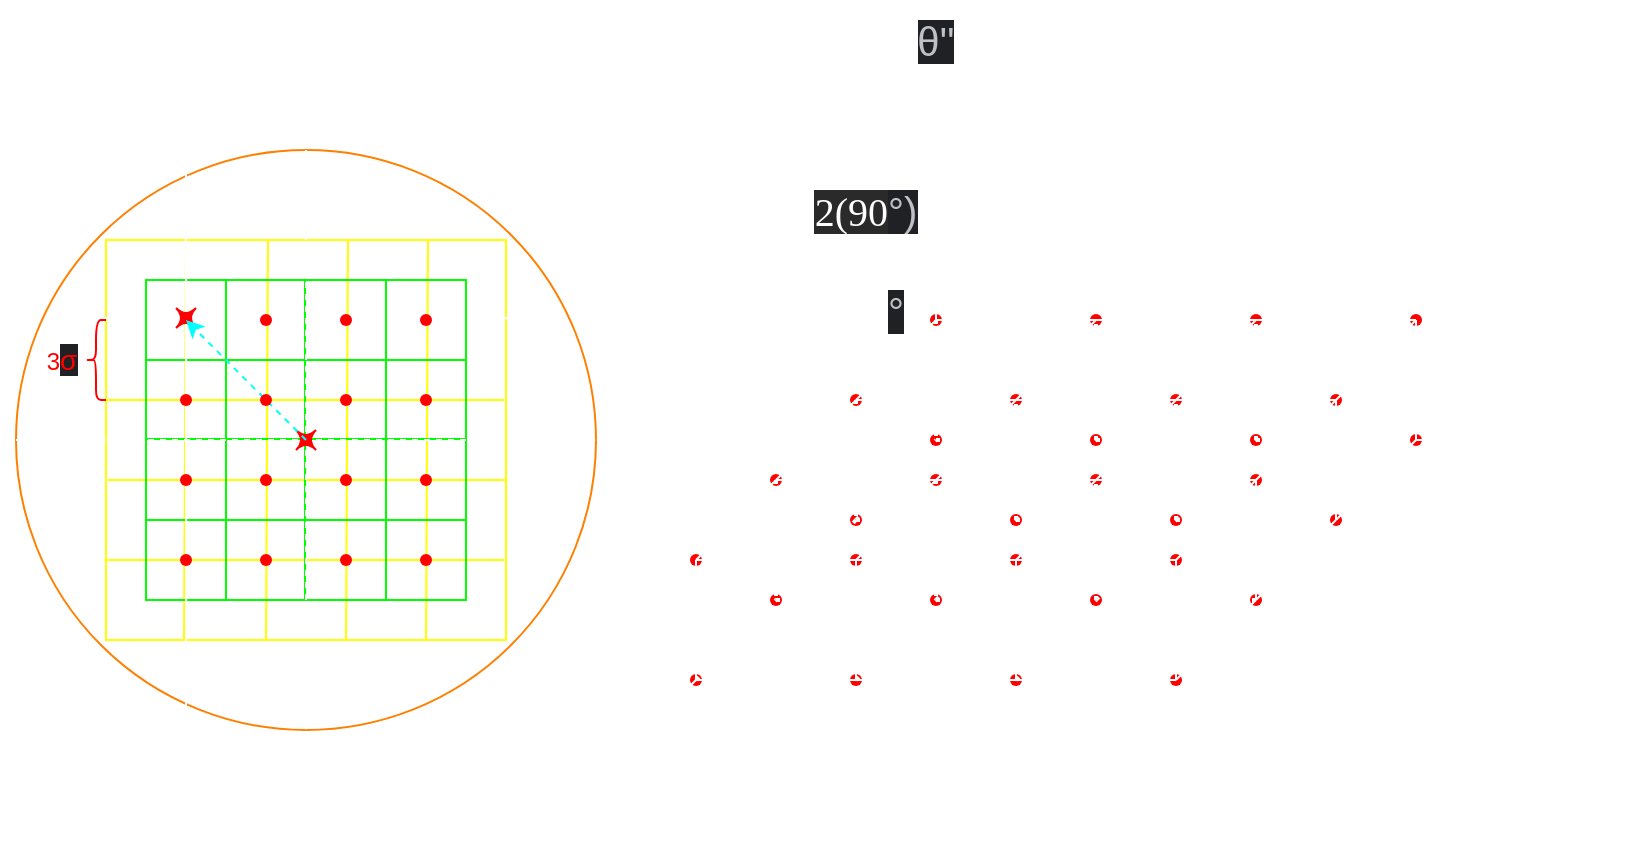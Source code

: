 <mxfile>
    <diagram id="UlmJBBYo7j7mJY3j6ZHz" name="Page-1">
        <mxGraphModel dx="583" dy="680" grid="1" gridSize="10" guides="1" tooltips="1" connect="1" arrows="1" fold="1" page="1" pageScale="1" pageWidth="827" pageHeight="1169" math="0" shadow="0">
            <root>
                <mxCell id="0"/>
                <mxCell id="1" parent="0"/>
                <mxCell id="2" value="" style="whiteSpace=wrap;html=1;aspect=fixed;sketch=0;glass=0;fillColor=none;strokeColor=#FFFF00;" parent="1" vertex="1">
                    <mxGeometry x="65" y="180" width="200" height="200" as="geometry"/>
                </mxCell>
                <mxCell id="6" value="" style="endArrow=none;html=1;exitX=0.6;exitY=0;exitDx=0;exitDy=0;exitPerimeter=0;entryX=0.195;entryY=1;entryDx=0;entryDy=0;entryPerimeter=0;strokeColor=#FFFF00;" parent="1" target="2" edge="1">
                    <mxGeometry width="50" height="50" relative="1" as="geometry">
                        <mxPoint x="105" y="180" as="sourcePoint"/>
                        <mxPoint x="106" y="380" as="targetPoint"/>
                    </mxGeometry>
                </mxCell>
                <mxCell id="7" value="" style="endArrow=none;html=1;exitX=0;exitY=0.195;exitDx=0;exitDy=0;exitPerimeter=0;entryX=0.995;entryY=0.195;entryDx=0;entryDy=0;entryPerimeter=0;strokeColor=#FFFF00;" parent="1" source="2" target="2" edge="1">
                    <mxGeometry width="50" height="50" relative="1" as="geometry">
                        <mxPoint x="345" y="420" as="sourcePoint"/>
                        <mxPoint x="395" y="370" as="targetPoint"/>
                    </mxGeometry>
                </mxCell>
                <mxCell id="67" value="" style="endArrow=classic;html=1;fontFamily=Times New Roman;fontColor=#FF8000;strokeColor=#FFFFFF;" parent="1" edge="1">
                    <mxGeometry width="50" height="50" relative="1" as="geometry">
                        <mxPoint x="20" y="219" as="sourcePoint"/>
                        <mxPoint x="345" y="219" as="targetPoint"/>
                    </mxGeometry>
                </mxCell>
                <mxCell id="8" value="" style="endArrow=none;html=1;exitX=0;exitY=0.195;exitDx=0;exitDy=0;exitPerimeter=0;entryX=0.995;entryY=0.195;entryDx=0;entryDy=0;entryPerimeter=0;strokeColor=#FFFF00;" parent="1" edge="1">
                    <mxGeometry width="50" height="50" relative="1" as="geometry">
                        <mxPoint x="65" y="260" as="sourcePoint"/>
                        <mxPoint x="264" y="260" as="targetPoint"/>
                    </mxGeometry>
                </mxCell>
                <mxCell id="9" value="" style="endArrow=none;html=1;exitX=0;exitY=0.195;exitDx=0;exitDy=0;exitPerimeter=0;entryX=0.995;entryY=0.195;entryDx=0;entryDy=0;entryPerimeter=0;strokeColor=#FFFF00;" parent="1" edge="1">
                    <mxGeometry width="50" height="50" relative="1" as="geometry">
                        <mxPoint x="66" y="300" as="sourcePoint"/>
                        <mxPoint x="265" y="300" as="targetPoint"/>
                    </mxGeometry>
                </mxCell>
                <mxCell id="10" value="" style="endArrow=none;html=1;exitX=0;exitY=0.195;exitDx=0;exitDy=0;exitPerimeter=0;entryX=0.995;entryY=0.195;entryDx=0;entryDy=0;entryPerimeter=0;strokeColor=#FFFF00;" parent="1" edge="1">
                    <mxGeometry width="50" height="50" relative="1" as="geometry">
                        <mxPoint x="65" y="340" as="sourcePoint"/>
                        <mxPoint x="264" y="340" as="targetPoint"/>
                    </mxGeometry>
                </mxCell>
                <mxCell id="11" value="" style="endArrow=none;html=1;exitX=0.6;exitY=0;exitDx=0;exitDy=0;exitPerimeter=0;entryX=0.195;entryY=1;entryDx=0;entryDy=0;entryPerimeter=0;strokeColor=#FFFF00;" parent="1" edge="1">
                    <mxGeometry width="50" height="50" relative="1" as="geometry">
                        <mxPoint x="146" y="180" as="sourcePoint"/>
                        <mxPoint x="145" y="380" as="targetPoint"/>
                    </mxGeometry>
                </mxCell>
                <mxCell id="12" value="" style="endArrow=none;html=1;exitX=0.6;exitY=0;exitDx=0;exitDy=0;exitPerimeter=0;entryX=0.195;entryY=1;entryDx=0;entryDy=0;entryPerimeter=0;strokeColor=#FFFF00;" parent="1" edge="1">
                    <mxGeometry width="50" height="50" relative="1" as="geometry">
                        <mxPoint x="186" y="180" as="sourcePoint"/>
                        <mxPoint x="185" y="380" as="targetPoint"/>
                    </mxGeometry>
                </mxCell>
                <mxCell id="14" value="" style="ellipse;whiteSpace=wrap;html=1;aspect=fixed;glass=0;sketch=0;gradientColor=none;fillColor=none;strokeColor=#FF8000;" parent="1" vertex="1">
                    <mxGeometry x="20" y="135" width="290" height="290" as="geometry"/>
                </mxCell>
                <mxCell id="13" value="" style="endArrow=none;html=1;exitX=0.6;exitY=0;exitDx=0;exitDy=0;exitPerimeter=0;entryX=0.195;entryY=1;entryDx=0;entryDy=0;entryPerimeter=0;strokeColor=#FFFF00;" parent="1" edge="1">
                    <mxGeometry width="50" height="50" relative="1" as="geometry">
                        <mxPoint x="226" y="180" as="sourcePoint"/>
                        <mxPoint x="225" y="380" as="targetPoint"/>
                    </mxGeometry>
                </mxCell>
                <mxCell id="17" value="" style="whiteSpace=wrap;html=1;aspect=fixed;glass=0;sketch=0;fillColor=none;gradientColor=none;strokeColor=#00FF00;" parent="1" vertex="1">
                    <mxGeometry x="85" y="200" width="160" height="160" as="geometry"/>
                </mxCell>
                <mxCell id="18" value="" style="endArrow=none;html=1;exitX=0.25;exitY=1;exitDx=0;exitDy=0;entryX=0.25;entryY=0;entryDx=0;entryDy=0;strokeColor=#00FF00;" parent="1" source="17" target="17" edge="1">
                    <mxGeometry width="50" height="50" relative="1" as="geometry">
                        <mxPoint x="85" y="260" as="sourcePoint"/>
                        <mxPoint x="135" y="210" as="targetPoint"/>
                    </mxGeometry>
                </mxCell>
                <mxCell id="19" value="" style="endArrow=none;html=1;exitX=0.25;exitY=1;exitDx=0;exitDy=0;entryX=0.25;entryY=0;entryDx=0;entryDy=0;strokeColor=#00FF00;" parent="1" edge="1">
                    <mxGeometry width="50" height="50" relative="1" as="geometry">
                        <mxPoint x="164.5" y="360" as="sourcePoint"/>
                        <mxPoint x="164.5" y="200" as="targetPoint"/>
                    </mxGeometry>
                </mxCell>
                <mxCell id="21" value="" style="endArrow=none;html=1;exitX=0.25;exitY=1;exitDx=0;exitDy=0;entryX=0.25;entryY=0;entryDx=0;entryDy=0;strokeColor=#00FF00;" parent="1" edge="1">
                    <mxGeometry width="50" height="50" relative="1" as="geometry">
                        <mxPoint x="205" y="360" as="sourcePoint"/>
                        <mxPoint x="205" y="200" as="targetPoint"/>
                    </mxGeometry>
                </mxCell>
                <mxCell id="22" value="" style="endArrow=none;html=1;exitX=1;exitY=0.25;exitDx=0;exitDy=0;entryX=0;entryY=0.25;entryDx=0;entryDy=0;strokeColor=#00FF00;" parent="1" source="17" target="17" edge="1">
                    <mxGeometry width="50" height="50" relative="1" as="geometry">
                        <mxPoint x="135" y="370" as="sourcePoint"/>
                        <mxPoint x="135" y="210" as="targetPoint"/>
                    </mxGeometry>
                </mxCell>
                <mxCell id="23" value="" style="endArrow=none;html=1;exitX=1;exitY=0.25;exitDx=0;exitDy=0;entryX=0;entryY=0.25;entryDx=0;entryDy=0;strokeColor=#00FF00;" parent="1" edge="1">
                    <mxGeometry width="50" height="50" relative="1" as="geometry">
                        <mxPoint x="245" y="279.5" as="sourcePoint"/>
                        <mxPoint x="85" y="279.5" as="targetPoint"/>
                    </mxGeometry>
                </mxCell>
                <mxCell id="24" value="" style="endArrow=none;html=1;exitX=1;exitY=0.25;exitDx=0;exitDy=0;entryX=0;entryY=0.25;entryDx=0;entryDy=0;strokeColor=#00FF00;" parent="1" edge="1">
                    <mxGeometry width="50" height="50" relative="1" as="geometry">
                        <mxPoint x="245" y="320" as="sourcePoint"/>
                        <mxPoint x="85" y="320" as="targetPoint"/>
                    </mxGeometry>
                </mxCell>
                <mxCell id="26" value="" style="shape=curlyBracket;whiteSpace=wrap;html=1;rounded=1;glass=0;sketch=0;fillColor=none;gradientColor=none;strokeColor=#FF0000;" parent="1" vertex="1">
                    <mxGeometry x="55" y="220" width="10" height="40" as="geometry"/>
                </mxCell>
                <mxCell id="27" value="3&lt;span style=&quot;font-family: arial, sans-serif; font-size: 14px; text-align: left; background-color: rgb(32, 33, 36);&quot;&gt;σ&lt;/span&gt;" style="text;html=1;strokeColor=none;fillColor=none;align=center;verticalAlign=middle;whiteSpace=wrap;rounded=0;glass=0;sketch=0;fontColor=#FF0000;" parent="1" vertex="1">
                    <mxGeometry x="31" y="230" width="24" height="20" as="geometry"/>
                </mxCell>
                <mxCell id="28" value="" style="endArrow=classic;html=1;fontColor=#FFFFFF;strokeColor=#FFFFFF;exitX=0;exitY=0.5;exitDx=0;exitDy=0;entryX=1;entryY=0.5;entryDx=0;entryDy=0;dashed=1;" parent="1" source="14" target="14" edge="1">
                    <mxGeometry width="50" height="50" relative="1" as="geometry">
                        <mxPoint x="365" y="370" as="sourcePoint"/>
                        <mxPoint x="415" y="320" as="targetPoint"/>
                    </mxGeometry>
                </mxCell>
                <mxCell id="29" value="" style="endArrow=classic;html=1;fontColor=#FFFFFF;strokeColor=#FFFFFF;exitX=0.5;exitY=0;exitDx=0;exitDy=0;dashed=1;entryX=0.5;entryY=1;entryDx=0;entryDy=0;" parent="1" source="14" target="14" edge="1">
                    <mxGeometry width="50" height="50" relative="1" as="geometry">
                        <mxPoint x="165" y="420" as="sourcePoint"/>
                        <mxPoint x="230" y="510" as="targetPoint"/>
                    </mxGeometry>
                </mxCell>
                <mxCell id="30" value="" style="endArrow=classic;html=1;fontColor=#FFFFFF;strokeColor=#FFFFFF;" parent="1" edge="1">
                    <mxGeometry width="50" height="50" relative="1" as="geometry">
                        <mxPoint x="105" y="120" as="sourcePoint"/>
                        <mxPoint x="105" y="470" as="targetPoint"/>
                    </mxGeometry>
                </mxCell>
                <mxCell id="39" value="" style="shape=switch;whiteSpace=wrap;html=1;glass=0;sketch=0;fontFamily=Times New Roman;fontColor=#FF8000;gradientColor=none;fillColor=#FF0000;strokeColor=#FF0000;" parent="1" vertex="1">
                    <mxGeometry x="100" y="214" width="10" height="10" as="geometry"/>
                </mxCell>
                <mxCell id="41" value="" style="shape=switch;whiteSpace=wrap;html=1;glass=0;sketch=0;fontFamily=Times New Roman;fontColor=#FF8000;gradientColor=none;fillColor=#FF0000;strokeColor=#FF0000;" parent="1" vertex="1">
                    <mxGeometry x="160" y="275" width="10" height="10" as="geometry"/>
                </mxCell>
                <mxCell id="44" value="" style="endArrow=classic;html=1;fontFamily=Times New Roman;fontColor=#FF8000;dashed=1;strokeColor=#00FFFF;" parent="1" edge="1">
                    <mxGeometry width="50" height="50" relative="1" as="geometry">
                        <mxPoint x="165" y="280" as="sourcePoint"/>
                        <mxPoint x="105" y="220" as="targetPoint"/>
                    </mxGeometry>
                </mxCell>
                <mxCell id="45" value="" style="shape=waypoint;sketch=0;fillStyle=solid;size=6;pointerEvents=1;points=[];fillColor=none;resizable=0;rotatable=0;perimeter=centerPerimeter;snapToPoint=1;glass=0;fontFamily=Times New Roman;fontColor=#FF8000;strokeColor=#FF0000;" parent="1" vertex="1">
                    <mxGeometry x="125" y="200" width="40" height="40" as="geometry"/>
                </mxCell>
                <mxCell id="48" value="" style="shape=waypoint;sketch=0;fillStyle=solid;size=6;pointerEvents=1;points=[];fillColor=none;resizable=0;rotatable=0;perimeter=centerPerimeter;snapToPoint=1;glass=0;fontFamily=Times New Roman;fontColor=#FF8000;strokeColor=#FF0000;" parent="1" vertex="1">
                    <mxGeometry x="165" y="200" width="40" height="40" as="geometry"/>
                </mxCell>
                <mxCell id="49" value="" style="shape=waypoint;sketch=0;fillStyle=solid;size=6;pointerEvents=1;points=[];fillColor=none;resizable=0;rotatable=0;perimeter=centerPerimeter;snapToPoint=1;glass=0;fontFamily=Times New Roman;fontColor=#FF8000;strokeColor=#FF0000;" parent="1" vertex="1">
                    <mxGeometry x="205" y="200" width="40" height="40" as="geometry"/>
                </mxCell>
                <mxCell id="53" value="" style="shape=waypoint;sketch=0;fillStyle=solid;size=6;pointerEvents=1;points=[];fillColor=none;resizable=0;rotatable=0;perimeter=centerPerimeter;snapToPoint=1;glass=0;fontFamily=Times New Roman;fontColor=#FF8000;strokeColor=#FF0000;" parent="1" vertex="1">
                    <mxGeometry x="85" y="240" width="40" height="40" as="geometry"/>
                </mxCell>
                <mxCell id="54" value="" style="shape=waypoint;sketch=0;fillStyle=solid;size=6;pointerEvents=1;points=[];fillColor=none;resizable=0;rotatable=0;perimeter=centerPerimeter;snapToPoint=1;glass=0;fontFamily=Times New Roman;fontColor=#FF8000;strokeColor=#FF0000;" parent="1" vertex="1">
                    <mxGeometry x="125" y="240" width="40" height="40" as="geometry"/>
                </mxCell>
                <mxCell id="55" value="" style="shape=waypoint;sketch=0;fillStyle=solid;size=6;pointerEvents=1;points=[];fillColor=none;resizable=0;rotatable=0;perimeter=centerPerimeter;snapToPoint=1;glass=0;fontFamily=Times New Roman;fontColor=#FF8000;strokeColor=#FF0000;" parent="1" vertex="1">
                    <mxGeometry x="165" y="240" width="40" height="40" as="geometry"/>
                </mxCell>
                <mxCell id="56" value="" style="shape=waypoint;sketch=0;fillStyle=solid;size=6;pointerEvents=1;points=[];fillColor=none;resizable=0;rotatable=0;perimeter=centerPerimeter;snapToPoint=1;glass=0;fontFamily=Times New Roman;fontColor=#FF8000;strokeColor=#FF0000;" parent="1" vertex="1">
                    <mxGeometry x="205" y="240" width="40" height="40" as="geometry"/>
                </mxCell>
                <mxCell id="57" value="" style="shape=waypoint;sketch=0;fillStyle=solid;size=6;pointerEvents=1;points=[];fillColor=none;resizable=0;rotatable=0;perimeter=centerPerimeter;snapToPoint=1;glass=0;fontFamily=Times New Roman;fontColor=#FF8000;strokeColor=#FF0000;" parent="1" vertex="1">
                    <mxGeometry x="85" y="280" width="40" height="40" as="geometry"/>
                </mxCell>
                <mxCell id="58" value="" style="shape=waypoint;sketch=0;fillStyle=solid;size=6;pointerEvents=1;points=[];fillColor=none;resizable=0;rotatable=0;perimeter=centerPerimeter;snapToPoint=1;glass=0;fontFamily=Times New Roman;fontColor=#FF8000;strokeColor=#FF0000;" parent="1" vertex="1">
                    <mxGeometry x="85" y="320" width="40" height="40" as="geometry"/>
                </mxCell>
                <mxCell id="59" value="" style="shape=waypoint;sketch=0;fillStyle=solid;size=6;pointerEvents=1;points=[];fillColor=none;resizable=0;rotatable=0;perimeter=centerPerimeter;snapToPoint=1;glass=0;fontFamily=Times New Roman;fontColor=#FF8000;strokeColor=#FF0000;" parent="1" vertex="1">
                    <mxGeometry x="125" y="280" width="40" height="40" as="geometry"/>
                </mxCell>
                <mxCell id="60" value="" style="shape=waypoint;sketch=0;fillStyle=solid;size=6;pointerEvents=1;points=[];fillColor=none;resizable=0;rotatable=0;perimeter=centerPerimeter;snapToPoint=1;glass=0;fontFamily=Times New Roman;fontColor=#FF8000;strokeColor=#FF0000;" parent="1" vertex="1">
                    <mxGeometry x="165" y="280" width="40" height="40" as="geometry"/>
                </mxCell>
                <mxCell id="61" value="" style="shape=waypoint;sketch=0;fillStyle=solid;size=6;pointerEvents=1;points=[];fillColor=none;resizable=0;rotatable=0;perimeter=centerPerimeter;snapToPoint=1;glass=0;fontFamily=Times New Roman;fontColor=#FF8000;strokeColor=#FF0000;" parent="1" vertex="1">
                    <mxGeometry x="205" y="280" width="40" height="40" as="geometry"/>
                </mxCell>
                <mxCell id="64" value="" style="shape=waypoint;sketch=0;fillStyle=solid;size=6;pointerEvents=1;points=[];fillColor=none;resizable=0;rotatable=0;perimeter=centerPerimeter;snapToPoint=1;glass=0;fontFamily=Times New Roman;fontColor=#FF8000;strokeColor=#FF0000;" parent="1" vertex="1">
                    <mxGeometry x="125" y="320" width="40" height="40" as="geometry"/>
                </mxCell>
                <mxCell id="65" value="" style="shape=waypoint;sketch=0;fillStyle=solid;size=6;pointerEvents=1;points=[];fillColor=none;resizable=0;rotatable=0;perimeter=centerPerimeter;snapToPoint=1;glass=0;fontFamily=Times New Roman;fontColor=#FF8000;strokeColor=#FF0000;" parent="1" vertex="1">
                    <mxGeometry x="165" y="320" width="40" height="40" as="geometry"/>
                </mxCell>
                <mxCell id="66" value="" style="shape=waypoint;sketch=0;fillStyle=solid;size=6;pointerEvents=1;points=[];fillColor=none;resizable=0;rotatable=0;perimeter=centerPerimeter;snapToPoint=1;glass=0;fontFamily=Times New Roman;fontColor=#FF8000;strokeColor=#FF0000;" parent="1" vertex="1">
                    <mxGeometry x="205" y="320" width="40" height="40" as="geometry"/>
                </mxCell>
                <mxCell id="176" value="" style="shape=waypoint;sketch=0;fillStyle=solid;size=6;pointerEvents=1;points=[];fillColor=none;resizable=0;rotatable=0;perimeter=centerPerimeter;snapToPoint=1;glass=0;fontFamily=Times New Roman;fontColor=#FF8000;strokeColor=#FF0000;" parent="1" vertex="1">
                    <mxGeometry x="340" y="380" width="40" height="40" as="geometry"/>
                </mxCell>
                <mxCell id="177" value="" style="shape=waypoint;sketch=0;fillStyle=solid;size=6;pointerEvents=1;points=[];fillColor=none;resizable=0;rotatable=0;perimeter=centerPerimeter;snapToPoint=1;glass=0;fontFamily=Times New Roman;fontColor=#FF8000;strokeColor=#FF0000;" parent="1" vertex="1">
                    <mxGeometry x="420" y="380" width="40" height="40" as="geometry"/>
                </mxCell>
                <mxCell id="178" value="" style="shape=waypoint;sketch=0;fillStyle=solid;size=6;pointerEvents=1;points=[];fillColor=none;resizable=0;rotatable=0;perimeter=centerPerimeter;snapToPoint=1;glass=0;fontFamily=Times New Roman;fontColor=#FF8000;strokeColor=#FF0000;" parent="1" vertex="1">
                    <mxGeometry x="500" y="380" width="40" height="40" as="geometry"/>
                </mxCell>
                <mxCell id="179" value="" style="shape=waypoint;sketch=0;fillStyle=solid;size=6;pointerEvents=1;points=[];fillColor=none;resizable=0;rotatable=0;perimeter=centerPerimeter;snapToPoint=1;glass=0;fontFamily=Times New Roman;fontColor=#FF8000;strokeColor=#FF0000;" parent="1" vertex="1">
                    <mxGeometry x="580" y="380" width="40" height="40" as="geometry"/>
                </mxCell>
                <mxCell id="180" value="" style="shape=waypoint;sketch=0;fillStyle=solid;size=6;pointerEvents=1;points=[];fillColor=none;resizable=0;rotatable=0;perimeter=centerPerimeter;snapToPoint=1;glass=0;fontFamily=Times New Roman;fontColor=#FF8000;strokeColor=#FF0000;" parent="1" vertex="1">
                    <mxGeometry x="380" y="340" width="40" height="40" as="geometry"/>
                </mxCell>
                <mxCell id="181" value="" style="shape=waypoint;sketch=0;fillStyle=solid;size=6;pointerEvents=1;points=[];fillColor=none;resizable=0;rotatable=0;perimeter=centerPerimeter;snapToPoint=1;glass=0;fontFamily=Times New Roman;fontColor=#FF8000;strokeColor=#FF0000;" parent="1" vertex="1">
                    <mxGeometry x="460" y="340" width="40" height="40" as="geometry"/>
                </mxCell>
                <mxCell id="182" value="" style="shape=waypoint;sketch=0;fillStyle=solid;size=6;pointerEvents=1;points=[];fillColor=none;resizable=0;rotatable=0;perimeter=centerPerimeter;snapToPoint=1;glass=0;fontFamily=Times New Roman;fontColor=#FF8000;strokeColor=#FF0000;" parent="1" vertex="1">
                    <mxGeometry x="540" y="340" width="40" height="40" as="geometry"/>
                </mxCell>
                <mxCell id="183" value="" style="shape=waypoint;sketch=0;fillStyle=solid;size=6;pointerEvents=1;points=[];fillColor=none;resizable=0;rotatable=0;perimeter=centerPerimeter;snapToPoint=1;glass=0;fontFamily=Times New Roman;fontColor=#FF8000;strokeColor=#FF0000;" parent="1" vertex="1">
                    <mxGeometry x="620" y="340" width="40" height="40" as="geometry"/>
                </mxCell>
                <mxCell id="184" value="" style="shape=waypoint;sketch=0;fillStyle=solid;size=6;pointerEvents=1;points=[];fillColor=none;resizable=0;rotatable=0;perimeter=centerPerimeter;snapToPoint=1;glass=0;fontFamily=Times New Roman;fontColor=#FF8000;strokeColor=#FF0000;" parent="1" vertex="1">
                    <mxGeometry x="420" y="300" width="40" height="40" as="geometry"/>
                </mxCell>
                <mxCell id="185" value="" style="shape=waypoint;sketch=0;fillStyle=solid;size=6;pointerEvents=1;points=[];fillColor=none;resizable=0;rotatable=0;perimeter=centerPerimeter;snapToPoint=1;glass=0;fontFamily=Times New Roman;fontColor=#FF8000;strokeColor=#FF0000;" parent="1" vertex="1">
                    <mxGeometry x="500" y="300" width="40" height="40" as="geometry"/>
                </mxCell>
                <mxCell id="186" value="" style="shape=waypoint;sketch=0;fillStyle=solid;size=6;pointerEvents=1;points=[];fillColor=none;resizable=0;rotatable=0;perimeter=centerPerimeter;snapToPoint=1;glass=0;fontFamily=Times New Roman;fontColor=#FF8000;strokeColor=#FF0000;" parent="1" vertex="1">
                    <mxGeometry x="580" y="300" width="40" height="40" as="geometry"/>
                </mxCell>
                <mxCell id="187" value="" style="shape=waypoint;sketch=0;fillStyle=solid;size=6;pointerEvents=1;points=[];fillColor=none;resizable=0;rotatable=0;perimeter=centerPerimeter;snapToPoint=1;glass=0;fontFamily=Times New Roman;fontColor=#FF8000;strokeColor=#FF0000;" parent="1" vertex="1">
                    <mxGeometry x="660" y="300" width="40" height="40" as="geometry"/>
                </mxCell>
                <mxCell id="188" value="" style="shape=waypoint;sketch=0;fillStyle=solid;size=6;pointerEvents=1;points=[];fillColor=none;resizable=0;rotatable=0;perimeter=centerPerimeter;snapToPoint=1;glass=0;fontFamily=Times New Roman;fontColor=#FF8000;strokeColor=#FF0000;" parent="1" vertex="1">
                    <mxGeometry x="460" y="260" width="40" height="40" as="geometry"/>
                </mxCell>
                <mxCell id="189" value="" style="shape=waypoint;sketch=0;fillStyle=solid;size=6;pointerEvents=1;points=[];fillColor=none;resizable=0;rotatable=0;perimeter=centerPerimeter;snapToPoint=1;glass=0;fontFamily=Times New Roman;fontColor=#FF8000;strokeColor=#FF0000;" parent="1" vertex="1">
                    <mxGeometry x="540" y="260" width="40" height="40" as="geometry"/>
                </mxCell>
                <mxCell id="190" value="" style="shape=waypoint;sketch=0;fillStyle=solid;size=6;pointerEvents=1;points=[];fillColor=none;resizable=0;rotatable=0;perimeter=centerPerimeter;snapToPoint=1;glass=0;fontFamily=Times New Roman;fontColor=#FF8000;strokeColor=#FF0000;" parent="1" vertex="1">
                    <mxGeometry x="620" y="260" width="40" height="40" as="geometry"/>
                </mxCell>
                <mxCell id="191" value="" style="shape=waypoint;sketch=0;fillStyle=solid;size=6;pointerEvents=1;points=[];fillColor=none;resizable=0;rotatable=0;perimeter=centerPerimeter;snapToPoint=1;glass=0;fontFamily=Times New Roman;fontColor=#FF8000;strokeColor=#FF0000;" parent="1" vertex="1">
                    <mxGeometry x="700" y="260" width="40" height="40" as="geometry"/>
                </mxCell>
                <mxCell id="211" value="" style="shape=waypoint;sketch=0;fillStyle=solid;size=6;pointerEvents=1;points=[];fillColor=none;resizable=0;rotatable=0;perimeter=centerPerimeter;snapToPoint=1;glass=0;fontFamily=Times New Roman;fontColor=#FF8000;strokeColor=#FF0000;" parent="1" vertex="1">
                    <mxGeometry x="340" y="320" width="40" height="40" as="geometry"/>
                </mxCell>
                <mxCell id="212" value="" style="shape=waypoint;sketch=0;fillStyle=solid;size=6;pointerEvents=1;points=[];fillColor=none;resizable=0;rotatable=0;perimeter=centerPerimeter;snapToPoint=1;glass=0;fontFamily=Times New Roman;fontColor=#FF8000;strokeColor=#FF0000;" parent="1" vertex="1">
                    <mxGeometry x="420" y="320" width="40" height="40" as="geometry"/>
                </mxCell>
                <mxCell id="213" value="" style="shape=waypoint;sketch=0;fillStyle=solid;size=6;pointerEvents=1;points=[];fillColor=none;resizable=0;rotatable=0;perimeter=centerPerimeter;snapToPoint=1;glass=0;fontFamily=Times New Roman;fontColor=#FF8000;strokeColor=#FF0000;" parent="1" vertex="1">
                    <mxGeometry x="500" y="320" width="40" height="40" as="geometry"/>
                </mxCell>
                <mxCell id="214" value="" style="shape=waypoint;sketch=0;fillStyle=solid;size=6;pointerEvents=1;points=[];fillColor=none;resizable=0;rotatable=0;perimeter=centerPerimeter;snapToPoint=1;glass=0;fontFamily=Times New Roman;fontColor=#FF8000;strokeColor=#FF0000;" parent="1" vertex="1">
                    <mxGeometry x="580" y="320" width="40" height="40" as="geometry"/>
                </mxCell>
                <mxCell id="215" value="" style="shape=waypoint;sketch=0;fillStyle=solid;size=6;pointerEvents=1;points=[];fillColor=none;resizable=0;rotatable=0;perimeter=centerPerimeter;snapToPoint=1;glass=0;fontFamily=Times New Roman;fontColor=#FF8000;strokeColor=#FF0000;" parent="1" vertex="1">
                    <mxGeometry x="380" y="280" width="40" height="40" as="geometry"/>
                </mxCell>
                <mxCell id="216" value="" style="shape=waypoint;sketch=0;fillStyle=solid;size=6;pointerEvents=1;points=[];fillColor=none;resizable=0;rotatable=0;perimeter=centerPerimeter;snapToPoint=1;glass=0;fontFamily=Times New Roman;fontColor=#FF8000;strokeColor=#FF0000;" parent="1" vertex="1">
                    <mxGeometry x="460" y="280" width="40" height="40" as="geometry"/>
                </mxCell>
                <mxCell id="217" value="" style="shape=waypoint;sketch=0;fillStyle=solid;size=6;pointerEvents=1;points=[];fillColor=none;resizable=0;rotatable=0;perimeter=centerPerimeter;snapToPoint=1;glass=0;fontFamily=Times New Roman;fontColor=#FF8000;strokeColor=#FF0000;" parent="1" vertex="1">
                    <mxGeometry x="540" y="280" width="40" height="40" as="geometry"/>
                </mxCell>
                <mxCell id="218" value="" style="shape=waypoint;sketch=0;fillStyle=solid;size=6;pointerEvents=1;points=[];fillColor=none;resizable=0;rotatable=0;perimeter=centerPerimeter;snapToPoint=1;glass=0;fontFamily=Times New Roman;fontColor=#FF8000;strokeColor=#FF0000;" parent="1" vertex="1">
                    <mxGeometry x="620" y="280" width="40" height="40" as="geometry"/>
                </mxCell>
                <mxCell id="219" value="" style="shape=waypoint;sketch=0;fillStyle=solid;size=6;pointerEvents=1;points=[];fillColor=none;resizable=0;rotatable=0;perimeter=centerPerimeter;snapToPoint=1;glass=0;fontFamily=Times New Roman;fontColor=#FF8000;strokeColor=#FF0000;" parent="1" vertex="1">
                    <mxGeometry x="420" y="240" width="40" height="40" as="geometry"/>
                </mxCell>
                <mxCell id="220" value="" style="shape=waypoint;sketch=0;fillStyle=solid;size=6;pointerEvents=1;points=[];fillColor=none;resizable=0;rotatable=0;perimeter=centerPerimeter;snapToPoint=1;glass=0;fontFamily=Times New Roman;fontColor=#FF8000;strokeColor=#FF0000;" parent="1" vertex="1">
                    <mxGeometry x="500" y="240" width="40" height="40" as="geometry"/>
                </mxCell>
                <mxCell id="221" value="" style="shape=waypoint;sketch=0;fillStyle=solid;size=6;pointerEvents=1;points=[];fillColor=none;resizable=0;rotatable=0;perimeter=centerPerimeter;snapToPoint=1;glass=0;fontFamily=Times New Roman;fontColor=#FF8000;strokeColor=#FF0000;" parent="1" vertex="1">
                    <mxGeometry x="580" y="240" width="40" height="40" as="geometry"/>
                </mxCell>
                <mxCell id="222" value="" style="shape=waypoint;sketch=0;fillStyle=solid;size=6;pointerEvents=1;points=[];fillColor=none;resizable=0;rotatable=0;perimeter=centerPerimeter;snapToPoint=1;glass=0;fontFamily=Times New Roman;fontColor=#FF8000;strokeColor=#FF0000;" parent="1" vertex="1">
                    <mxGeometry x="660" y="240" width="40" height="40" as="geometry"/>
                </mxCell>
                <mxCell id="223" value="" style="shape=waypoint;sketch=0;fillStyle=solid;size=6;pointerEvents=1;points=[];fillColor=none;resizable=0;rotatable=0;perimeter=centerPerimeter;snapToPoint=1;glass=0;fontFamily=Times New Roman;fontColor=#FF8000;strokeColor=#FF0000;" parent="1" vertex="1">
                    <mxGeometry x="460" y="200" width="40" height="40" as="geometry"/>
                </mxCell>
                <mxCell id="224" value="" style="shape=waypoint;sketch=0;fillStyle=solid;size=6;pointerEvents=1;points=[];fillColor=none;resizable=0;rotatable=0;perimeter=centerPerimeter;snapToPoint=1;glass=0;fontFamily=Times New Roman;fontColor=#FF8000;strokeColor=#FF0000;" parent="1" vertex="1">
                    <mxGeometry x="540" y="200" width="40" height="40" as="geometry"/>
                </mxCell>
                <mxCell id="225" value="" style="shape=waypoint;sketch=0;fillStyle=solid;size=6;pointerEvents=1;points=[];fillColor=none;resizable=0;rotatable=0;perimeter=centerPerimeter;snapToPoint=1;glass=0;fontFamily=Times New Roman;fontColor=#FF8000;strokeColor=#FF0000;" parent="1" vertex="1">
                    <mxGeometry x="620" y="200" width="40" height="40" as="geometry"/>
                </mxCell>
                <mxCell id="226" value="" style="shape=waypoint;sketch=0;fillStyle=solid;size=6;pointerEvents=1;points=[];fillColor=none;resizable=0;rotatable=0;perimeter=centerPerimeter;snapToPoint=1;glass=0;fontFamily=Times New Roman;fontColor=#FF8000;strokeColor=#FF0000;" parent="1" vertex="1">
                    <mxGeometry x="700" y="200" width="40" height="40" as="geometry"/>
                </mxCell>
                <mxCell id="227" value="" style="endArrow=none;html=1;fontFamily=Times New Roman;fontColor=#FF8000;strokeColor=#FFFFFF;exitX=0.575;exitY=0.4;exitDx=0;exitDy=0;exitPerimeter=0;" parent="1" source="211" target="176" edge="1">
                    <mxGeometry width="50" height="50" relative="1" as="geometry">
                        <mxPoint x="380" y="230" as="sourcePoint"/>
                        <mxPoint x="430" y="180" as="targetPoint"/>
                    </mxGeometry>
                </mxCell>
                <mxCell id="233" value="" style="endArrow=none;html=1;fontFamily=Times New Roman;fontColor=#FF8000;strokeColor=#FFFFFF;entryX=1.075;entryY=0.375;entryDx=0;entryDy=0;entryPerimeter=0;" parent="1" source="191" target="226" edge="1">
                    <mxGeometry width="50" height="50" relative="1" as="geometry">
                        <mxPoint x="380" y="230" as="sourcePoint"/>
                        <mxPoint x="430" y="180" as="targetPoint"/>
                    </mxGeometry>
                </mxCell>
                <mxCell id="234" value="" style="endArrow=none;html=1;fontFamily=Times New Roman;fontColor=#FF8000;strokeColor=#FFFFFF;entryX=0.5;entryY=0.425;entryDx=0;entryDy=0;entryPerimeter=0;" parent="1" source="212" target="177" edge="1">
                    <mxGeometry width="50" height="50" relative="1" as="geometry">
                        <mxPoint x="380" y="230" as="sourcePoint"/>
                        <mxPoint x="430" y="180" as="targetPoint"/>
                    </mxGeometry>
                </mxCell>
                <mxCell id="238" value="" style="endArrow=none;html=1;fontFamily=Times New Roman;fontColor=#FF8000;strokeColor=#FFFFFF;" parent="1" source="178" target="213" edge="1">
                    <mxGeometry width="50" height="50" relative="1" as="geometry">
                        <mxPoint x="380" y="230" as="sourcePoint"/>
                        <mxPoint x="430" y="180" as="targetPoint"/>
                    </mxGeometry>
                </mxCell>
                <mxCell id="240" value="" style="endArrow=none;html=1;fontFamily=Times New Roman;fontColor=#FF8000;strokeColor=#FFFFFF;" parent="1" source="179" target="214" edge="1">
                    <mxGeometry width="50" height="50" relative="1" as="geometry">
                        <mxPoint x="380" y="230" as="sourcePoint"/>
                        <mxPoint x="430" y="180" as="targetPoint"/>
                    </mxGeometry>
                </mxCell>
                <mxCell id="241" value="" style="endArrow=none;html=1;fontFamily=Times New Roman;fontColor=#FF8000;strokeColor=#FFFFFF;" parent="1" source="187" target="222" edge="1">
                    <mxGeometry width="50" height="50" relative="1" as="geometry">
                        <mxPoint x="380" y="230" as="sourcePoint"/>
                        <mxPoint x="430" y="180" as="targetPoint"/>
                    </mxGeometry>
                </mxCell>
                <mxCell id="242" value="" style="endArrow=none;html=1;fontFamily=Times New Roman;fontColor=#FF8000;strokeColor=#FFFFFF;" parent="1" source="183" target="218" edge="1">
                    <mxGeometry width="50" height="50" relative="1" as="geometry">
                        <mxPoint x="380" y="230" as="sourcePoint"/>
                        <mxPoint x="430" y="180" as="targetPoint"/>
                    </mxGeometry>
                </mxCell>
                <mxCell id="243" value="" style="endArrow=none;html=1;fontFamily=Times New Roman;fontColor=#FF8000;strokeColor=#FFFFFF;entryX=0.675;entryY=0.5;entryDx=0;entryDy=0;entryPerimeter=0;" parent="1" source="176" target="177" edge="1">
                    <mxGeometry width="50" height="50" relative="1" as="geometry">
                        <mxPoint x="380" y="230" as="sourcePoint"/>
                        <mxPoint x="430" y="180" as="targetPoint"/>
                    </mxGeometry>
                </mxCell>
                <mxCell id="244" value="" style="endArrow=none;html=1;fontFamily=Times New Roman;fontColor=#FF8000;strokeColor=#FFFFFF;entryX=0.75;entryY=0.75;entryDx=0;entryDy=0;entryPerimeter=0;" parent="1" source="177" target="178" edge="1">
                    <mxGeometry width="50" height="50" relative="1" as="geometry">
                        <mxPoint x="380" y="230" as="sourcePoint"/>
                        <mxPoint x="430" y="180" as="targetPoint"/>
                    </mxGeometry>
                </mxCell>
                <mxCell id="245" value="" style="endArrow=none;html=1;fontFamily=Times New Roman;fontColor=#FF8000;strokeColor=#FFFFFF;" parent="1" source="178" target="179" edge="1">
                    <mxGeometry width="50" height="50" relative="1" as="geometry">
                        <mxPoint x="380" y="230" as="sourcePoint"/>
                        <mxPoint x="430" y="180" as="targetPoint"/>
                    </mxGeometry>
                </mxCell>
                <mxCell id="246" value="" style="endArrow=none;html=1;fontFamily=Times New Roman;fontColor=#FF8000;strokeColor=#FFFFFF;" parent="1" source="179" target="183" edge="1">
                    <mxGeometry width="50" height="50" relative="1" as="geometry">
                        <mxPoint x="380" y="230" as="sourcePoint"/>
                        <mxPoint x="430" y="180" as="targetPoint"/>
                    </mxGeometry>
                </mxCell>
                <mxCell id="247" value="" style="endArrow=none;html=1;fontFamily=Times New Roman;fontColor=#FF8000;strokeColor=#FFFFFF;entryX=0.55;entryY=0.6;entryDx=0;entryDy=0;entryPerimeter=0;" parent="1" source="183" target="187" edge="1">
                    <mxGeometry width="50" height="50" relative="1" as="geometry">
                        <mxPoint x="380" y="230" as="sourcePoint"/>
                        <mxPoint x="430" y="180" as="targetPoint"/>
                    </mxGeometry>
                </mxCell>
                <mxCell id="248" value="" style="endArrow=none;html=1;fontFamily=Times New Roman;fontColor=#FF8000;strokeColor=#FFFFFF;exitX=0.7;exitY=0.025;exitDx=0;exitDy=0;exitPerimeter=0;entryX=0.975;entryY=0.725;entryDx=0;entryDy=0;entryPerimeter=0;" parent="1" source="187" target="191" edge="1">
                    <mxGeometry width="50" height="50" relative="1" as="geometry">
                        <mxPoint x="380" y="230" as="sourcePoint"/>
                        <mxPoint x="720" y="270" as="targetPoint"/>
                    </mxGeometry>
                </mxCell>
                <mxCell id="249" value="" style="endArrow=none;html=1;fontFamily=Times New Roman;fontColor=#FF8000;strokeColor=#FFFFFF;" parent="1" source="211" target="212" edge="1">
                    <mxGeometry width="50" height="50" relative="1" as="geometry">
                        <mxPoint x="380" y="230" as="sourcePoint"/>
                        <mxPoint x="430" y="180" as="targetPoint"/>
                    </mxGeometry>
                </mxCell>
                <mxCell id="250" value="" style="endArrow=none;html=1;fontFamily=Times New Roman;fontColor=#FF8000;strokeColor=#FFFFFF;exitX=0.975;exitY=0.5;exitDx=0;exitDy=0;exitPerimeter=0;entryX=0.625;entryY=0.575;entryDx=0;entryDy=0;entryPerimeter=0;" parent="1" source="212" target="213" edge="1">
                    <mxGeometry width="50" height="50" relative="1" as="geometry">
                        <mxPoint x="380" y="230" as="sourcePoint"/>
                        <mxPoint x="430" y="180" as="targetPoint"/>
                    </mxGeometry>
                </mxCell>
                <mxCell id="251" value="" style="endArrow=none;html=1;fontFamily=Times New Roman;fontColor=#FF8000;strokeColor=#FFFFFF;exitX=0.325;exitY=0.975;exitDx=0;exitDy=0;exitPerimeter=0;entryX=0.25;entryY=0;entryDx=0;entryDy=0;entryPerimeter=0;" parent="1" source="213" target="214" edge="1">
                    <mxGeometry width="50" height="50" relative="1" as="geometry">
                        <mxPoint x="380" y="230" as="sourcePoint"/>
                        <mxPoint x="430" y="180" as="targetPoint"/>
                    </mxGeometry>
                </mxCell>
                <mxCell id="252" value="" style="endArrow=none;html=1;fontFamily=Times New Roman;fontColor=#FF8000;strokeColor=#FFFFFF;entryX=0.45;entryY=0.575;entryDx=0;entryDy=0;entryPerimeter=0;" parent="1" source="214" target="218" edge="1">
                    <mxGeometry width="50" height="50" relative="1" as="geometry">
                        <mxPoint x="380" y="230" as="sourcePoint"/>
                        <mxPoint x="430" y="180" as="targetPoint"/>
                    </mxGeometry>
                </mxCell>
                <mxCell id="253" value="" style="endArrow=none;html=1;fontFamily=Times New Roman;fontColor=#FF8000;strokeColor=#FFFFFF;exitX=0;exitY=0.25;exitDx=0;exitDy=0;exitPerimeter=0;entryX=0.15;entryY=0;entryDx=0;entryDy=0;entryPerimeter=0;" parent="1" source="218" target="222" edge="1">
                    <mxGeometry width="50" height="50" relative="1" as="geometry">
                        <mxPoint x="380" y="230" as="sourcePoint"/>
                        <mxPoint x="430" y="180" as="targetPoint"/>
                    </mxGeometry>
                </mxCell>
                <mxCell id="254" value="" style="endArrow=none;html=1;fontFamily=Times New Roman;fontColor=#FF8000;strokeColor=#FFFFFF;exitX=0.7;exitY=0;exitDx=0;exitDy=0;exitPerimeter=0;entryX=0.55;entryY=-0.025;entryDx=0;entryDy=0;entryPerimeter=0;" parent="1" source="222" target="226" edge="1">
                    <mxGeometry width="50" height="50" relative="1" as="geometry">
                        <mxPoint x="380" y="230" as="sourcePoint"/>
                        <mxPoint x="430" y="180" as="targetPoint"/>
                    </mxGeometry>
                </mxCell>
                <mxCell id="255" value="" style="endArrow=none;dashed=1;html=1;dashPattern=1 3;strokeWidth=2;fontFamily=Times New Roman;fontColor=#FF8000;strokeColor=#FFFFFF;" parent="1" source="176" target="180" edge="1">
                    <mxGeometry width="50" height="50" relative="1" as="geometry">
                        <mxPoint x="380" y="230" as="sourcePoint"/>
                        <mxPoint x="430" y="180" as="targetPoint"/>
                    </mxGeometry>
                </mxCell>
                <mxCell id="256" value="" style="endArrow=none;dashed=1;html=1;dashPattern=1 3;strokeWidth=2;fontFamily=Times New Roman;fontColor=#FF8000;exitX=0;exitY=0.525;exitDx=0;exitDy=0;exitPerimeter=0;strokeColor=#FFFFFF;" parent="1" source="215" target="180" edge="1">
                    <mxGeometry width="50" height="50" relative="1" as="geometry">
                        <mxPoint x="380" y="230" as="sourcePoint"/>
                        <mxPoint x="430" y="180" as="targetPoint"/>
                    </mxGeometry>
                </mxCell>
                <mxCell id="257" value="" style="endArrow=none;dashed=1;html=1;dashPattern=1 3;strokeWidth=2;fontFamily=Times New Roman;fontColor=#FF8000;entryX=0.525;entryY=0.325;entryDx=0;entryDy=0;entryPerimeter=0;strokeColor=#FFFFFF;" parent="1" source="219" target="184" edge="1">
                    <mxGeometry width="50" height="50" relative="1" as="geometry">
                        <mxPoint x="380" y="230" as="sourcePoint"/>
                        <mxPoint x="430" y="180" as="targetPoint"/>
                    </mxGeometry>
                </mxCell>
                <mxCell id="258" value="" style="endArrow=none;dashed=1;html=1;dashPattern=1 3;strokeWidth=2;fontFamily=Times New Roman;fontColor=#FF8000;exitX=0.525;exitY=0.6;exitDx=0;exitDy=0;exitPerimeter=0;strokeColor=#FFFFFF;" parent="1" source="223" target="188" edge="1">
                    <mxGeometry width="50" height="50" relative="1" as="geometry">
                        <mxPoint x="380" y="230" as="sourcePoint"/>
                        <mxPoint x="430" y="180" as="targetPoint"/>
                    </mxGeometry>
                </mxCell>
                <mxCell id="259" value="" style="endArrow=none;dashed=1;html=1;dashPattern=1 3;strokeWidth=2;fontFamily=Times New Roman;fontColor=#FF8000;strokeColor=#FFFFFF;" parent="1" source="216" target="181" edge="1">
                    <mxGeometry width="50" height="50" relative="1" as="geometry">
                        <mxPoint x="380" y="230" as="sourcePoint"/>
                        <mxPoint x="430" y="180" as="targetPoint"/>
                    </mxGeometry>
                </mxCell>
                <mxCell id="260" value="" style="endArrow=none;dashed=1;html=1;dashPattern=1 3;strokeWidth=2;fontFamily=Times New Roman;fontColor=#FF8000;strokeColor=#FFFFFF;" parent="1" source="185" target="220" edge="1">
                    <mxGeometry width="50" height="50" relative="1" as="geometry">
                        <mxPoint x="380" y="230" as="sourcePoint"/>
                        <mxPoint x="430" y="180" as="targetPoint"/>
                    </mxGeometry>
                </mxCell>
                <mxCell id="261" value="" style="endArrow=none;dashed=1;html=1;dashPattern=1 3;strokeWidth=2;fontFamily=Times New Roman;fontColor=#FF8000;entryX=0.375;entryY=0.55;entryDx=0;entryDy=0;entryPerimeter=0;strokeColor=#FFFFFF;" parent="1" source="189" target="224" edge="1">
                    <mxGeometry width="50" height="50" relative="1" as="geometry">
                        <mxPoint x="380" y="230" as="sourcePoint"/>
                        <mxPoint x="430" y="180" as="targetPoint"/>
                    </mxGeometry>
                </mxCell>
                <mxCell id="262" value="" style="endArrow=none;dashed=1;html=1;dashPattern=1 3;strokeWidth=2;fontFamily=Times New Roman;fontColor=#FF8000;exitX=0.575;exitY=0.575;exitDx=0;exitDy=0;exitPerimeter=0;strokeColor=#FFFFFF;" parent="1" source="182" target="217" edge="1">
                    <mxGeometry width="50" height="50" relative="1" as="geometry">
                        <mxPoint x="380" y="230" as="sourcePoint"/>
                        <mxPoint x="430" y="180" as="targetPoint"/>
                    </mxGeometry>
                </mxCell>
                <mxCell id="263" value="" style="endArrow=none;dashed=1;html=1;dashPattern=1 3;strokeWidth=2;fontFamily=Times New Roman;fontColor=#FF8000;strokeColor=#FFFFFF;" parent="1" source="186" target="221" edge="1">
                    <mxGeometry width="50" height="50" relative="1" as="geometry">
                        <mxPoint x="380" y="230" as="sourcePoint"/>
                        <mxPoint x="430" y="180" as="targetPoint"/>
                    </mxGeometry>
                </mxCell>
                <mxCell id="264" value="" style="endArrow=none;dashed=1;html=1;dashPattern=1 3;strokeWidth=2;fontFamily=Times New Roman;fontColor=#FF8000;strokeColor=#FFFFFF;" parent="1" source="190" target="225" edge="1">
                    <mxGeometry width="50" height="50" relative="1" as="geometry">
                        <mxPoint x="380" y="230" as="sourcePoint"/>
                        <mxPoint x="430" y="180" as="targetPoint"/>
                    </mxGeometry>
                </mxCell>
                <mxCell id="265" value="" style="endArrow=none;dashed=1;html=1;dashPattern=1 3;strokeWidth=2;fontFamily=Times New Roman;fontColor=#FF8000;strokeColor=#FFFFFF;" parent="1" source="180" target="181" edge="1">
                    <mxGeometry width="50" height="50" relative="1" as="geometry">
                        <mxPoint x="380" y="230" as="sourcePoint"/>
                        <mxPoint x="430" y="180" as="targetPoint"/>
                    </mxGeometry>
                </mxCell>
                <mxCell id="266" value="" style="endArrow=none;dashed=1;html=1;dashPattern=1 3;strokeWidth=2;fontFamily=Times New Roman;fontColor=#FF8000;strokeColor=#FFFFFF;" parent="1" source="177" target="181" edge="1">
                    <mxGeometry width="50" height="50" relative="1" as="geometry">
                        <mxPoint x="380" y="230" as="sourcePoint"/>
                        <mxPoint x="430" y="180" as="targetPoint"/>
                    </mxGeometry>
                </mxCell>
                <mxCell id="267" value="" style="endArrow=none;dashed=1;html=1;dashPattern=1 3;strokeWidth=2;fontFamily=Times New Roman;fontColor=#FF8000;entryX=0.425;entryY=0.45;entryDx=0;entryDy=0;entryPerimeter=0;strokeColor=#FFFFFF;" parent="1" source="181" target="182" edge="1">
                    <mxGeometry width="50" height="50" relative="1" as="geometry">
                        <mxPoint x="380" y="230" as="sourcePoint"/>
                        <mxPoint x="430" y="180" as="targetPoint"/>
                    </mxGeometry>
                </mxCell>
                <mxCell id="268" value="" style="endArrow=none;dashed=1;html=1;dashPattern=1 3;strokeWidth=2;fontFamily=Times New Roman;fontColor=#FF8000;strokeColor=#FFFFFF;" parent="1" source="178" target="182" edge="1">
                    <mxGeometry width="50" height="50" relative="1" as="geometry">
                        <mxPoint x="380" y="230" as="sourcePoint"/>
                        <mxPoint x="430" y="180" as="targetPoint"/>
                    </mxGeometry>
                </mxCell>
                <mxCell id="269" value="" style="endArrow=none;dashed=1;html=1;dashPattern=1 3;strokeWidth=2;fontFamily=Times New Roman;fontColor=#FF8000;strokeColor=#FFFFFF;" parent="1" target="182" edge="1">
                    <mxGeometry width="50" height="50" relative="1" as="geometry">
                        <mxPoint x="640" y="360" as="sourcePoint"/>
                        <mxPoint x="430" y="180" as="targetPoint"/>
                    </mxGeometry>
                </mxCell>
                <mxCell id="270" value="" style="endArrow=none;dashed=1;html=1;dashPattern=1 3;strokeWidth=2;fontFamily=Times New Roman;fontColor=#FF8000;strokeColor=#FFFFFF;" parent="1" source="184" target="180" edge="1">
                    <mxGeometry width="50" height="50" relative="1" as="geometry">
                        <mxPoint x="410" y="360" as="sourcePoint"/>
                        <mxPoint x="430" y="180" as="targetPoint"/>
                    </mxGeometry>
                </mxCell>
                <mxCell id="271" value="" style="endArrow=none;dashed=1;html=1;dashPattern=1 3;strokeWidth=2;fontFamily=Times New Roman;fontColor=#FF8000;strokeColor=#FFFFFF;" parent="1" source="184" target="188" edge="1">
                    <mxGeometry width="50" height="50" relative="1" as="geometry">
                        <mxPoint x="380" y="230" as="sourcePoint"/>
                        <mxPoint x="430" y="180" as="targetPoint"/>
                    </mxGeometry>
                </mxCell>
                <mxCell id="272" value="" style="endArrow=none;dashed=1;html=1;dashPattern=1 3;strokeWidth=2;fontFamily=Times New Roman;fontColor=#FF8000;strokeColor=#FFFFFF;" parent="1" source="181" target="185" edge="1">
                    <mxGeometry width="50" height="50" relative="1" as="geometry">
                        <mxPoint x="380" y="230" as="sourcePoint"/>
                        <mxPoint x="430" y="180" as="targetPoint"/>
                    </mxGeometry>
                </mxCell>
                <mxCell id="273" value="" style="endArrow=none;dashed=1;html=1;dashPattern=1 3;strokeWidth=2;fontFamily=Times New Roman;fontColor=#FF8000;strokeColor=#FFFFFF;" parent="1" source="182" target="186" edge="1">
                    <mxGeometry width="50" height="50" relative="1" as="geometry">
                        <mxPoint x="380" y="230" as="sourcePoint"/>
                        <mxPoint x="430" y="180" as="targetPoint"/>
                    </mxGeometry>
                </mxCell>
                <mxCell id="274" value="" style="endArrow=none;dashed=1;html=1;dashPattern=1 3;strokeWidth=2;fontFamily=Times New Roman;fontColor=#FF8000;strokeColor=#FFFFFF;" parent="1" source="185" target="189" edge="1">
                    <mxGeometry width="50" height="50" relative="1" as="geometry">
                        <mxPoint x="380" y="230" as="sourcePoint"/>
                        <mxPoint x="430" y="180" as="targetPoint"/>
                    </mxGeometry>
                </mxCell>
                <mxCell id="275" value="" style="endArrow=none;dashed=1;html=1;dashPattern=1 3;strokeWidth=2;fontFamily=Times New Roman;fontColor=#FF8000;strokeColor=#FFFFFF;" parent="1" source="186" target="190" edge="1">
                    <mxGeometry width="50" height="50" relative="1" as="geometry">
                        <mxPoint x="380" y="230" as="sourcePoint"/>
                        <mxPoint x="430" y="180" as="targetPoint"/>
                    </mxGeometry>
                </mxCell>
                <mxCell id="276" value="" style="endArrow=none;dashed=1;html=1;dashPattern=1 3;strokeWidth=2;fontFamily=Times New Roman;fontColor=#FF8000;strokeColor=#FFFFFF;" parent="1" source="184" target="185" edge="1">
                    <mxGeometry width="50" height="50" relative="1" as="geometry">
                        <mxPoint x="380" y="230" as="sourcePoint"/>
                        <mxPoint x="430" y="180" as="targetPoint"/>
                    </mxGeometry>
                </mxCell>
                <mxCell id="277" value="" style="endArrow=none;dashed=1;html=1;dashPattern=1 3;strokeWidth=2;fontFamily=Times New Roman;fontColor=#FF8000;strokeColor=#FFFFFF;" parent="1" source="185" target="186" edge="1">
                    <mxGeometry width="50" height="50" relative="1" as="geometry">
                        <mxPoint x="380" y="230" as="sourcePoint"/>
                        <mxPoint x="430" y="180" as="targetPoint"/>
                    </mxGeometry>
                </mxCell>
                <mxCell id="278" value="" style="endArrow=none;dashed=1;html=1;dashPattern=1 3;strokeWidth=2;fontFamily=Times New Roman;fontColor=#FF8000;strokeColor=#FFFFFF;" parent="1" source="186" target="187" edge="1">
                    <mxGeometry width="50" height="50" relative="1" as="geometry">
                        <mxPoint x="380" y="230" as="sourcePoint"/>
                        <mxPoint x="430" y="180" as="targetPoint"/>
                    </mxGeometry>
                </mxCell>
                <mxCell id="279" value="" style="endArrow=none;dashed=1;html=1;dashPattern=1 3;strokeWidth=2;fontFamily=Times New Roman;fontColor=#FF8000;strokeColor=#FFFFFF;" parent="1" source="188" target="189" edge="1">
                    <mxGeometry width="50" height="50" relative="1" as="geometry">
                        <mxPoint x="480" y="270" as="sourcePoint"/>
                        <mxPoint x="430" y="180" as="targetPoint"/>
                    </mxGeometry>
                </mxCell>
                <mxCell id="280" value="" style="endArrow=none;dashed=1;html=1;dashPattern=1 3;strokeWidth=2;fontFamily=Times New Roman;fontColor=#FF8000;strokeColor=#FFFFFF;" parent="1" source="189" target="190" edge="1">
                    <mxGeometry width="50" height="50" relative="1" as="geometry">
                        <mxPoint x="380" y="230" as="sourcePoint"/>
                        <mxPoint x="430" y="180" as="targetPoint"/>
                    </mxGeometry>
                </mxCell>
                <mxCell id="281" value="" style="endArrow=none;dashed=1;html=1;dashPattern=1 3;strokeWidth=2;fontFamily=Times New Roman;fontColor=#FF8000;strokeColor=#FFFFFF;" parent="1" source="190" target="191" edge="1">
                    <mxGeometry width="50" height="50" relative="1" as="geometry">
                        <mxPoint x="380" y="230" as="sourcePoint"/>
                        <mxPoint x="430" y="180" as="targetPoint"/>
                    </mxGeometry>
                </mxCell>
                <mxCell id="284" value="" style="endArrow=none;html=1;fontFamily=Times New Roman;fontColor=#FF8000;strokeColor=#FFFFFF;" parent="1" source="211" target="215" edge="1">
                    <mxGeometry width="50" height="50" relative="1" as="geometry">
                        <mxPoint x="380" y="230" as="sourcePoint"/>
                        <mxPoint x="430" y="180" as="targetPoint"/>
                    </mxGeometry>
                </mxCell>
                <mxCell id="285" value="" style="endArrow=none;html=1;fontFamily=Times New Roman;fontColor=#FF8000;strokeColor=#FFFFFF;entryX=0.475;entryY=0.675;entryDx=0;entryDy=0;entryPerimeter=0;" parent="1" source="215" target="219" edge="1">
                    <mxGeometry width="50" height="50" relative="1" as="geometry">
                        <mxPoint x="380" y="230" as="sourcePoint"/>
                        <mxPoint x="430" y="180" as="targetPoint"/>
                    </mxGeometry>
                </mxCell>
                <mxCell id="286" value="" style="endArrow=none;html=1;fontFamily=Times New Roman;fontColor=#FF8000;strokeColor=#FFFFFF;" parent="1" source="219" target="223" edge="1">
                    <mxGeometry width="50" height="50" relative="1" as="geometry">
                        <mxPoint x="380" y="230" as="sourcePoint"/>
                        <mxPoint x="430" y="180" as="targetPoint"/>
                    </mxGeometry>
                </mxCell>
                <mxCell id="287" value="" style="endArrow=none;html=1;fontFamily=Times New Roman;fontColor=#FF8000;strokeColor=#FFFFFF;" parent="1" source="215" target="216" edge="1">
                    <mxGeometry width="50" height="50" relative="1" as="geometry">
                        <mxPoint x="380" y="230" as="sourcePoint"/>
                        <mxPoint x="430" y="180" as="targetPoint"/>
                    </mxGeometry>
                </mxCell>
                <mxCell id="288" value="" style="endArrow=none;html=1;fontFamily=Times New Roman;fontColor=#FF8000;strokeColor=#FFFFFF;exitX=0.525;exitY=0.35;exitDx=0;exitDy=0;exitPerimeter=0;" parent="1" source="212" target="216" edge="1">
                    <mxGeometry width="50" height="50" relative="1" as="geometry">
                        <mxPoint x="380" y="230" as="sourcePoint"/>
                        <mxPoint x="430" y="180" as="targetPoint"/>
                    </mxGeometry>
                </mxCell>
                <mxCell id="289" value="" style="endArrow=none;html=1;fontFamily=Times New Roman;fontColor=#FF8000;strokeColor=#FFFFFF;" parent="1" source="216" target="217" edge="1">
                    <mxGeometry width="50" height="50" relative="1" as="geometry">
                        <mxPoint x="380" y="230" as="sourcePoint"/>
                        <mxPoint x="560" y="300" as="targetPoint"/>
                    </mxGeometry>
                </mxCell>
                <mxCell id="290" value="" style="endArrow=none;html=1;fontFamily=Times New Roman;fontColor=#FF8000;strokeColor=#FFFFFF;entryX=0.975;entryY=0.45;entryDx=0;entryDy=0;entryPerimeter=0;" parent="1" source="217" target="218" edge="1">
                    <mxGeometry width="50" height="50" relative="1" as="geometry">
                        <mxPoint x="380" y="230" as="sourcePoint"/>
                        <mxPoint x="430" y="180" as="targetPoint"/>
                    </mxGeometry>
                </mxCell>
                <mxCell id="291" value="" style="endArrow=none;html=1;fontFamily=Times New Roman;fontColor=#FF8000;strokeColor=#FFFFFF;" parent="1" source="216" target="220" edge="1">
                    <mxGeometry width="50" height="50" relative="1" as="geometry">
                        <mxPoint x="380" y="230" as="sourcePoint"/>
                        <mxPoint x="430" y="180" as="targetPoint"/>
                    </mxGeometry>
                </mxCell>
                <mxCell id="292" value="" style="endArrow=none;html=1;fontFamily=Times New Roman;fontColor=#FF8000;strokeColor=#FFFFFF;entryX=0.65;entryY=0.525;entryDx=0;entryDy=0;entryPerimeter=0;" parent="1" source="213" target="217" edge="1">
                    <mxGeometry width="50" height="50" relative="1" as="geometry">
                        <mxPoint x="380" y="230" as="sourcePoint"/>
                        <mxPoint x="430" y="180" as="targetPoint"/>
                    </mxGeometry>
                </mxCell>
                <mxCell id="293" value="" style="endArrow=none;html=1;fontFamily=Times New Roman;fontColor=#FF8000;strokeColor=#FFFFFF;exitX=1.025;exitY=0.325;exitDx=0;exitDy=0;exitPerimeter=0;" parent="1" source="217" target="221" edge="1">
                    <mxGeometry width="50" height="50" relative="1" as="geometry">
                        <mxPoint x="380" y="230" as="sourcePoint"/>
                        <mxPoint x="430" y="180" as="targetPoint"/>
                    </mxGeometry>
                </mxCell>
                <mxCell id="294" value="" style="endArrow=none;html=1;fontFamily=Times New Roman;fontColor=#FF8000;strokeColor=#FFFFFF;" parent="1" source="220" target="224" edge="1">
                    <mxGeometry width="50" height="50" relative="1" as="geometry">
                        <mxPoint x="380" y="230" as="sourcePoint"/>
                        <mxPoint x="430" y="180" as="targetPoint"/>
                    </mxGeometry>
                </mxCell>
                <mxCell id="295" value="" style="endArrow=none;html=1;fontFamily=Times New Roman;fontColor=#FF8000;strokeColor=#FFFFFF;" parent="1" source="221" target="225" edge="1">
                    <mxGeometry width="50" height="50" relative="1" as="geometry">
                        <mxPoint x="380" y="230" as="sourcePoint"/>
                        <mxPoint x="430" y="180" as="targetPoint"/>
                    </mxGeometry>
                </mxCell>
                <mxCell id="296" value="" style="endArrow=none;html=1;fontFamily=Times New Roman;fontColor=#FF8000;strokeColor=#FFFFFF;" parent="1" source="223" target="224" edge="1">
                    <mxGeometry width="50" height="50" relative="1" as="geometry">
                        <mxPoint x="380" y="230" as="sourcePoint"/>
                        <mxPoint x="430" y="180" as="targetPoint"/>
                    </mxGeometry>
                </mxCell>
                <mxCell id="297" value="" style="endArrow=none;html=1;fontFamily=Times New Roman;fontColor=#FF8000;strokeColor=#FFFFFF;entryX=0.5;entryY=0.35;entryDx=0;entryDy=0;entryPerimeter=0;" parent="1" source="224" target="225" edge="1">
                    <mxGeometry width="50" height="50" relative="1" as="geometry">
                        <mxPoint x="380" y="230" as="sourcePoint"/>
                        <mxPoint x="430" y="180" as="targetPoint"/>
                    </mxGeometry>
                </mxCell>
                <mxCell id="298" value="" style="endArrow=none;html=1;fontFamily=Times New Roman;fontColor=#FF8000;strokeColor=#FFFFFF;entryX=0.3;entryY=0;entryDx=0;entryDy=0;entryPerimeter=0;" parent="1" source="219" target="220" edge="1">
                    <mxGeometry width="50" height="50" relative="1" as="geometry">
                        <mxPoint x="380" y="230" as="sourcePoint"/>
                        <mxPoint x="510" y="260" as="targetPoint"/>
                    </mxGeometry>
                </mxCell>
                <mxCell id="299" value="" style="endArrow=none;html=1;fontFamily=Times New Roman;fontColor=#FF8000;strokeColor=#FFFFFF;" parent="1" source="225" target="226" edge="1">
                    <mxGeometry width="50" height="50" relative="1" as="geometry">
                        <mxPoint x="380" y="230" as="sourcePoint"/>
                        <mxPoint x="430" y="180" as="targetPoint"/>
                    </mxGeometry>
                </mxCell>
                <mxCell id="300" value="" style="endArrow=none;html=1;fontFamily=Times New Roman;fontColor=#FF8000;strokeColor=#FFFFFF;" parent="1" source="220" target="221" edge="1">
                    <mxGeometry width="50" height="50" relative="1" as="geometry">
                        <mxPoint x="380" y="230" as="sourcePoint"/>
                        <mxPoint x="430" y="180" as="targetPoint"/>
                    </mxGeometry>
                </mxCell>
                <mxCell id="301" value="" style="endArrow=none;html=1;fontFamily=Times New Roman;fontColor=#FF8000;strokeColor=#FFFFFF;exitX=0.975;exitY=0.5;exitDx=0;exitDy=0;exitPerimeter=0;" parent="1" source="221" target="222" edge="1">
                    <mxGeometry width="50" height="50" relative="1" as="geometry">
                        <mxPoint x="380" y="230" as="sourcePoint"/>
                        <mxPoint x="430" y="180" as="targetPoint"/>
                    </mxGeometry>
                </mxCell>
                <mxCell id="497" value="" style="endArrow=classic;html=1;fontFamily=Times New Roman;fontColor=#FF8000;strokeColor=#FFFFFF;" parent="1" source="176" edge="1">
                    <mxGeometry width="50" height="50" relative="1" as="geometry">
                        <mxPoint x="370" y="250" as="sourcePoint"/>
                        <mxPoint x="320" y="440" as="targetPoint"/>
                    </mxGeometry>
                </mxCell>
                <mxCell id="498" value="" style="endArrow=classic;html=1;fontFamily=Times New Roman;fontColor=#FF8000;strokeColor=#FFFFFF;" parent="1" source="223" edge="1">
                    <mxGeometry width="50" height="50" relative="1" as="geometry">
                        <mxPoint x="370" y="250" as="sourcePoint"/>
                        <mxPoint x="480" y="100" as="targetPoint"/>
                    </mxGeometry>
                </mxCell>
                <mxCell id="499" value="" style="endArrow=classic;html=1;fontFamily=Times New Roman;fontColor=#FF8000;strokeColor=#FFFFFF;" parent="1" source="191" edge="1">
                    <mxGeometry width="50" height="50" relative="1" as="geometry">
                        <mxPoint x="370" y="250" as="sourcePoint"/>
                        <mxPoint x="790" y="280" as="targetPoint"/>
                    </mxGeometry>
                </mxCell>
                <mxCell id="500" value="x'" style="text;html=1;strokeColor=none;fillColor=none;align=center;verticalAlign=middle;whiteSpace=wrap;rounded=0;glass=0;sketch=0;fontFamily=Times New Roman;fontColor=#FFFFFF;fontSize=20;" parent="1" vertex="1">
                    <mxGeometry x="145" y="425" width="40" height="40" as="geometry"/>
                </mxCell>
                <mxCell id="501" value="y'" style="text;html=1;strokeColor=none;fillColor=none;align=center;verticalAlign=middle;whiteSpace=wrap;rounded=0;glass=0;sketch=0;fontFamily=Times New Roman;fontColor=#FFFFFF;fontSize=20;" parent="1" vertex="1">
                    <mxGeometry x="310" y="260" width="40" height="40" as="geometry"/>
                </mxCell>
                <mxCell id="502" value="x''" style="text;html=1;strokeColor=none;fillColor=none;align=center;verticalAlign=middle;whiteSpace=wrap;rounded=0;glass=0;sketch=0;fontFamily=Times New Roman;fontColor=#FFFFFF;fontSize=20;" parent="1" vertex="1">
                    <mxGeometry x="280" y="440" width="40" height="40" as="geometry"/>
                </mxCell>
                <mxCell id="503" value="y''" style="text;html=1;strokeColor=none;fillColor=none;align=center;verticalAlign=middle;whiteSpace=wrap;rounded=0;glass=0;sketch=0;fontFamily=Times New Roman;fontColor=#FFFFFF;fontSize=20;" parent="1" vertex="1">
                    <mxGeometry x="787" y="260" width="40" height="40" as="geometry"/>
                </mxCell>
                <mxCell id="504" value="&lt;span style=&quot;color: rgb(189 , 193 , 198) ; font-family: &amp;#34;arial&amp;#34; , sans-serif ; font-size: 20px ; text-align: left ; background-color: rgb(32 , 33 , 36)&quot;&gt;θ''&lt;/span&gt;" style="text;html=1;strokeColor=none;fillColor=none;align=center;verticalAlign=middle;whiteSpace=wrap;rounded=0;glass=0;sketch=0;fontFamily=Times New Roman;fontColor=#FFFFFF;fontSize=20;" parent="1" vertex="1">
                    <mxGeometry x="460" y="60" width="40" height="40" as="geometry"/>
                </mxCell>
                <mxCell id="507" value="(3,3,0)" style="text;html=1;strokeColor=none;fillColor=none;align=center;verticalAlign=middle;whiteSpace=wrap;rounded=0;glass=0;sketch=0;fontFamily=Times New Roman;fontSize=20;fontColor=#FFFFFF;" parent="1" vertex="1">
                    <mxGeometry x="565" y="410" width="70" height="30" as="geometry"/>
                </mxCell>
                <mxCell id="508" value="(0,3,1)" style="text;html=1;strokeColor=none;fillColor=none;align=center;verticalAlign=middle;whiteSpace=wrap;rounded=0;glass=0;sketch=0;fontFamily=Times New Roman;fontSize=20;fontColor=#FFFFFF;" parent="1" vertex="1">
                    <mxGeometry x="730" y="184" width="70" height="30" as="geometry"/>
                </mxCell>
                <mxCell id="510" value="1(45&lt;span style=&quot;color: rgb(189 , 193 , 198) ; font-family: &amp;#34;arial&amp;#34; , sans-serif ; text-align: left ; background-color: rgb(32 , 33 , 36)&quot;&gt;°&lt;/span&gt;)" style="text;html=1;strokeColor=none;fillColor=none;align=center;verticalAlign=middle;whiteSpace=wrap;rounded=0;glass=0;sketch=0;fontFamily=Times New Roman;fontSize=20;fontColor=#FFFFFF;" parent="1" vertex="1">
                    <mxGeometry x="425" y="200" width="40" height="30" as="geometry"/>
                </mxCell>
                <mxCell id="512" value="&lt;div style=&quot;text-align: center&quot;&gt;&lt;span style=&quot;vertical-align: super ; text-align: left ; background-color: rgb(42 , 42 , 42)&quot;&gt;2(90&lt;/span&gt;&lt;span style=&quot;vertical-align: super ; background-color: rgb(32 , 33 , 36) ; color: rgb(189 , 193 , 198) ; font-family: &amp;#34;arial&amp;#34; , sans-serif ; text-align: left&quot;&gt;°)&lt;/span&gt;&lt;/div&gt;" style="text;html=1;strokeColor=none;fillColor=none;align=center;verticalAlign=middle;whiteSpace=wrap;rounded=0;glass=0;sketch=0;fontFamily=Times New Roman;fontSize=20;fontColor=#FFFFFF;" parent="1" vertex="1">
                    <mxGeometry x="430" y="154" width="30" height="30" as="geometry"/>
                </mxCell>
                <mxCell id="515" value="⋮" style="text;strokeColor=none;fillColor=none;align=center;verticalAlign=middle;rounded=0;glass=0;sketch=0;fontFamily=Times New Roman;fontSize=20;fontColor=#FFFFFF;whiteSpace=wrap;html=1;" parent="1" vertex="1">
                    <mxGeometry x="440" y="110" width="30" height="30" as="geometry"/>
                </mxCell>
            </root>
        </mxGraphModel>
    </diagram>
    <diagram id="GW5rVeN1KZwOIOdZ8Pq0" name="Page-2">
        <mxGraphModel dx="583" dy="680" grid="1" gridSize="10" guides="1" tooltips="1" connect="1" arrows="1" fold="1" page="1" pageScale="1" pageWidth="827" pageHeight="1169" math="0" shadow="0">
            <root>
                <mxCell id="-7rBFWY60ErA61asW_1y-0"/>
                <mxCell id="-7rBFWY60ErA61asW_1y-1" parent="-7rBFWY60ErA61asW_1y-0"/>
                <mxCell id="a7VcGK12THI4iaKgQJPw-5" value="" style="endArrow=none;html=1;fontFamily=Times New Roman;fontColor=#FF8000;strokeColor=#FFFFFF;" parent="-7rBFWY60ErA61asW_1y-1" edge="1">
                    <mxGeometry width="50" height="50" relative="1" as="geometry">
                        <mxPoint x="280" y="280" as="sourcePoint"/>
                        <mxPoint x="280" y="200" as="targetPoint"/>
                    </mxGeometry>
                </mxCell>
                <mxCell id="a7VcGK12THI4iaKgQJPw-6" value="" style="endArrow=none;html=1;fontFamily=Times New Roman;fontColor=#FF8000;strokeColor=#FFFFFF;" parent="-7rBFWY60ErA61asW_1y-1" edge="1">
                    <mxGeometry width="50" height="50" relative="1" as="geometry">
                        <mxPoint x="360" y="280" as="sourcePoint"/>
                        <mxPoint x="360" y="200" as="targetPoint"/>
                    </mxGeometry>
                </mxCell>
                <mxCell id="a7VcGK12THI4iaKgQJPw-7" value="" style="endArrow=none;html=1;fontFamily=Times New Roman;fontColor=#FF8000;strokeColor=#FFFFFF;" parent="-7rBFWY60ErA61asW_1y-1" edge="1">
                    <mxGeometry width="50" height="50" relative="1" as="geometry">
                        <mxPoint x="400" y="240" as="sourcePoint"/>
                        <mxPoint x="400" y="160" as="targetPoint"/>
                    </mxGeometry>
                </mxCell>
                <mxCell id="a7VcGK12THI4iaKgQJPw-8" value="" style="endArrow=none;html=1;fontFamily=Times New Roman;fontColor=#FF8000;strokeColor=#FFFFFF;" parent="-7rBFWY60ErA61asW_1y-1" edge="1">
                    <mxGeometry width="50" height="50" relative="1" as="geometry">
                        <mxPoint x="280" y="280" as="sourcePoint"/>
                        <mxPoint x="360" y="280" as="targetPoint"/>
                    </mxGeometry>
                </mxCell>
                <mxCell id="a7VcGK12THI4iaKgQJPw-9" value="" style="endArrow=none;html=1;fontFamily=Times New Roman;fontColor=#FF8000;strokeColor=#FFFFFF;" parent="-7rBFWY60ErA61asW_1y-1" edge="1">
                    <mxGeometry width="50" height="50" relative="1" as="geometry">
                        <mxPoint x="360" y="280" as="sourcePoint"/>
                        <mxPoint x="400" y="240" as="targetPoint"/>
                    </mxGeometry>
                </mxCell>
                <mxCell id="a7VcGK12THI4iaKgQJPw-11" value="" style="endArrow=none;html=1;fontFamily=Times New Roman;fontColor=#FF8000;strokeColor=#FFFFFF;exitX=0.325;exitY=0.975;exitDx=0;exitDy=0;exitPerimeter=0;entryX=0.25;entryY=0;entryDx=0;entryDy=0;entryPerimeter=0;" parent="-7rBFWY60ErA61asW_1y-1" edge="1">
                    <mxGeometry width="50" height="50" relative="1" as="geometry">
                        <mxPoint x="280" y="200" as="sourcePoint"/>
                        <mxPoint x="360" y="200" as="targetPoint"/>
                    </mxGeometry>
                </mxCell>
                <mxCell id="a7VcGK12THI4iaKgQJPw-12" value="" style="endArrow=none;html=1;fontFamily=Times New Roman;fontColor=#FF8000;strokeColor=#FFFFFF;entryX=0.45;entryY=0.575;entryDx=0;entryDy=0;entryPerimeter=0;" parent="-7rBFWY60ErA61asW_1y-1" edge="1">
                    <mxGeometry width="50" height="50" relative="1" as="geometry">
                        <mxPoint x="360" y="200" as="sourcePoint"/>
                        <mxPoint x="400" y="160" as="targetPoint"/>
                    </mxGeometry>
                </mxCell>
                <mxCell id="a7VcGK12THI4iaKgQJPw-13" value="" style="endArrow=none;dashed=1;html=1;dashPattern=1 3;strokeWidth=2;fontFamily=Times New Roman;fontColor=#FF8000;strokeColor=#FFFFFF;" parent="-7rBFWY60ErA61asW_1y-1" edge="1">
                    <mxGeometry width="50" height="50" relative="1" as="geometry">
                        <mxPoint x="320" y="240" as="sourcePoint"/>
                        <mxPoint x="320" y="160" as="targetPoint"/>
                    </mxGeometry>
                </mxCell>
                <mxCell id="a7VcGK12THI4iaKgQJPw-14" value="" style="endArrow=none;dashed=1;html=1;dashPattern=1 3;strokeWidth=2;fontFamily=Times New Roman;fontColor=#FF8000;strokeColor=#FFFFFF;" parent="-7rBFWY60ErA61asW_1y-1" edge="1">
                    <mxGeometry width="50" height="50" relative="1" as="geometry">
                        <mxPoint x="280" y="280" as="sourcePoint"/>
                        <mxPoint x="320" y="240" as="targetPoint"/>
                    </mxGeometry>
                </mxCell>
                <mxCell id="a7VcGK12THI4iaKgQJPw-15" value="" style="endArrow=none;dashed=1;html=1;dashPattern=1 3;strokeWidth=2;fontFamily=Times New Roman;fontColor=#FF8000;strokeColor=#FFFFFF;" parent="-7rBFWY60ErA61asW_1y-1" edge="1">
                    <mxGeometry width="50" height="50" relative="1" as="geometry">
                        <mxPoint x="400" y="240" as="sourcePoint"/>
                        <mxPoint x="320" y="240" as="targetPoint"/>
                    </mxGeometry>
                </mxCell>
                <mxCell id="a7VcGK12THI4iaKgQJPw-19" value="" style="endArrow=none;html=1;fontFamily=Times New Roman;fontColor=#FF8000;strokeColor=#FFFFFF;entryX=0.975;entryY=0.45;entryDx=0;entryDy=0;entryPerimeter=0;" parent="-7rBFWY60ErA61asW_1y-1" edge="1">
                    <mxGeometry width="50" height="50" relative="1" as="geometry">
                        <mxPoint x="320" y="160" as="sourcePoint"/>
                        <mxPoint x="400" y="160" as="targetPoint"/>
                    </mxGeometry>
                </mxCell>
                <mxCell id="a7VcGK12THI4iaKgQJPw-20" value="" style="endArrow=none;html=1;fontFamily=Times New Roman;fontColor=#FF8000;strokeColor=#FFFFFF;entryX=0.65;entryY=0.525;entryDx=0;entryDy=0;entryPerimeter=0;" parent="-7rBFWY60ErA61asW_1y-1" edge="1">
                    <mxGeometry width="50" height="50" relative="1" as="geometry">
                        <mxPoint x="280" y="200" as="sourcePoint"/>
                        <mxPoint x="320" y="160" as="targetPoint"/>
                    </mxGeometry>
                </mxCell>
                <mxCell id="a7VcGK12THI4iaKgQJPw-22" value="C&lt;sub style=&quot;font-size: 10px;&quot;&gt;000&lt;/sub&gt;" style="text;html=1;strokeColor=none;fillColor=none;align=center;verticalAlign=middle;whiteSpace=wrap;rounded=0;glass=0;sketch=0;fontFamily=Times New Roman;fontSize=10;fontColor=#FFFFFF;" parent="-7rBFWY60ErA61asW_1y-1" vertex="1">
                    <mxGeometry x="320" y="240" width="40" height="20" as="geometry"/>
                </mxCell>
                <mxCell id="a7VcGK12THI4iaKgQJPw-23" value="C&lt;sub style=&quot;font-size: 10px&quot;&gt;010&lt;/sub&gt;" style="text;html=1;strokeColor=none;fillColor=none;align=center;verticalAlign=middle;whiteSpace=wrap;rounded=0;glass=0;sketch=0;fontFamily=Times New Roman;fontSize=10;fontColor=#FFFFFF;" parent="-7rBFWY60ErA61asW_1y-1" vertex="1">
                    <mxGeometry x="400" y="240" width="40" height="20" as="geometry"/>
                </mxCell>
                <mxCell id="a7VcGK12THI4iaKgQJPw-24" value="C&lt;sub style=&quot;font-size: 10px&quot;&gt;100&lt;/sub&gt;" style="text;html=1;strokeColor=none;fillColor=none;align=center;verticalAlign=middle;whiteSpace=wrap;rounded=0;glass=0;sketch=0;fontFamily=Times New Roman;fontSize=10;fontColor=#FFFFFF;" parent="-7rBFWY60ErA61asW_1y-1" vertex="1">
                    <mxGeometry x="280" y="280" width="40" height="20" as="geometry"/>
                </mxCell>
                <mxCell id="a7VcGK12THI4iaKgQJPw-25" value="C&lt;sub style=&quot;font-size: 10px&quot;&gt;110&lt;/sub&gt;" style="text;html=1;strokeColor=none;fillColor=none;align=center;verticalAlign=middle;whiteSpace=wrap;rounded=0;glass=0;sketch=0;fontFamily=Times New Roman;fontSize=10;fontColor=#FFFFFF;" parent="-7rBFWY60ErA61asW_1y-1" vertex="1">
                    <mxGeometry x="360" y="280" width="40" height="20" as="geometry"/>
                </mxCell>
                <mxCell id="a7VcGK12THI4iaKgQJPw-26" value="C&lt;sub style=&quot;font-size: 10px&quot;&gt;001&lt;/sub&gt;" style="text;html=1;strokeColor=none;fillColor=none;align=center;verticalAlign=middle;whiteSpace=wrap;rounded=0;glass=0;sketch=0;fontFamily=Times New Roman;fontSize=10;fontColor=#FFFFFF;" parent="-7rBFWY60ErA61asW_1y-1" vertex="1">
                    <mxGeometry x="320" y="160" width="40" height="20" as="geometry"/>
                </mxCell>
                <mxCell id="a7VcGK12THI4iaKgQJPw-27" value="C&lt;sub style=&quot;font-size: 10px&quot;&gt;011&lt;/sub&gt;" style="text;html=1;strokeColor=none;fillColor=none;align=center;verticalAlign=middle;whiteSpace=wrap;rounded=0;glass=0;sketch=0;fontFamily=Times New Roman;fontSize=10;fontColor=#FFFFFF;" parent="-7rBFWY60ErA61asW_1y-1" vertex="1">
                    <mxGeometry x="400" y="160" width="40" height="20" as="geometry"/>
                </mxCell>
                <mxCell id="a7VcGK12THI4iaKgQJPw-28" value="C&lt;sub style=&quot;font-size: 10px&quot;&gt;111&lt;/sub&gt;" style="text;html=1;strokeColor=none;fillColor=none;align=center;verticalAlign=middle;whiteSpace=wrap;rounded=0;glass=0;sketch=0;fontFamily=Times New Roman;fontSize=10;fontColor=#FFFFFF;" parent="-7rBFWY60ErA61asW_1y-1" vertex="1">
                    <mxGeometry x="360" y="200" width="40" height="20" as="geometry"/>
                </mxCell>
                <mxCell id="a7VcGK12THI4iaKgQJPw-29" value="C&lt;sub style=&quot;font-size: 10px&quot;&gt;101&lt;/sub&gt;" style="text;html=1;strokeColor=none;fillColor=none;align=center;verticalAlign=middle;whiteSpace=wrap;rounded=0;glass=0;sketch=0;fontFamily=Times New Roman;fontSize=10;fontColor=#FFFFFF;" parent="-7rBFWY60ErA61asW_1y-1" vertex="1">
                    <mxGeometry x="280" y="200" width="40" height="20" as="geometry"/>
                </mxCell>
                <mxCell id="a7VcGK12THI4iaKgQJPw-30" value="" style="endArrow=classic;html=1;fontFamily=Times New Roman;fontSize=10;fontColor=#FFFFFF;strokeColor=#FFFFFF;exitX=0;exitY=0;exitDx=0;exitDy=0;" parent="-7rBFWY60ErA61asW_1y-1" source="a7VcGK12THI4iaKgQJPw-24" edge="1">
                    <mxGeometry width="50" height="50" relative="1" as="geometry">
                        <mxPoint x="410" y="300" as="sourcePoint"/>
                        <mxPoint x="240" y="320" as="targetPoint"/>
                    </mxGeometry>
                </mxCell>
                <mxCell id="a7VcGK12THI4iaKgQJPw-31" value="" style="endArrow=classic;html=1;fontFamily=Times New Roman;fontSize=10;fontColor=#FFFFFF;strokeColor=#FFFFFF;exitX=0;exitY=0;exitDx=0;exitDy=0;" parent="-7rBFWY60ErA61asW_1y-1" source="a7VcGK12THI4iaKgQJPw-23" edge="1">
                    <mxGeometry width="50" height="50" relative="1" as="geometry">
                        <mxPoint x="410" y="300" as="sourcePoint"/>
                        <mxPoint x="460" y="240" as="targetPoint"/>
                    </mxGeometry>
                </mxCell>
                <mxCell id="a7VcGK12THI4iaKgQJPw-32" value="" style="endArrow=classic;html=1;fontFamily=Times New Roman;fontSize=10;fontColor=#FFFFFF;strokeColor=#FFFFFF;exitX=0;exitY=0;exitDx=0;exitDy=0;" parent="-7rBFWY60ErA61asW_1y-1" source="a7VcGK12THI4iaKgQJPw-26" edge="1">
                    <mxGeometry width="50" height="50" relative="1" as="geometry">
                        <mxPoint x="410" y="300" as="sourcePoint"/>
                        <mxPoint x="320" y="100" as="targetPoint"/>
                    </mxGeometry>
                </mxCell>
                <mxCell id="qgmp8wU_CpK6KUYduRnZ-0" value="x''" style="text;html=1;strokeColor=none;fillColor=none;align=center;verticalAlign=middle;whiteSpace=wrap;rounded=0;glass=0;sketch=0;fontFamily=Times New Roman;fontColor=#FFFFFF;fontSize=20;" parent="-7rBFWY60ErA61asW_1y-1" vertex="1">
                    <mxGeometry x="200" y="320" width="40" height="40" as="geometry"/>
                </mxCell>
                <mxCell id="XJV77wz0_-MNw5D_9sAk-0" value="y''" style="text;html=1;strokeColor=none;fillColor=none;align=center;verticalAlign=middle;whiteSpace=wrap;rounded=0;glass=0;sketch=0;fontFamily=Times New Roman;fontColor=#FFFFFF;fontSize=20;" parent="-7rBFWY60ErA61asW_1y-1" vertex="1">
                    <mxGeometry x="460" y="220" width="40" height="40" as="geometry"/>
                </mxCell>
                <mxCell id="3Q2S0juEuhO9lIzwBX3U-0" value="&lt;span style=&quot;color: rgb(189 , 193 , 198) ; font-family: &amp;#34;arial&amp;#34; , sans-serif ; font-size: 20px ; text-align: left ; background-color: rgb(32 , 33 , 36)&quot;&gt;θ''&lt;/span&gt;" style="text;html=1;strokeColor=none;fillColor=none;align=center;verticalAlign=middle;whiteSpace=wrap;rounded=0;glass=0;sketch=0;fontFamily=Times New Roman;fontColor=#FFFFFF;fontSize=20;" parent="-7rBFWY60ErA61asW_1y-1" vertex="1">
                    <mxGeometry x="300" y="60" width="40" height="40" as="geometry"/>
                </mxCell>
                <mxCell id="3Q2S0juEuhO9lIzwBX3U-1" value="" style="shape=waypoint;sketch=0;fillStyle=solid;size=6;pointerEvents=1;points=[];fillColor=none;resizable=0;rotatable=0;perimeter=centerPerimeter;snapToPoint=1;glass=0;fontFamily=Times New Roman;fontSize=10;fontColor=#FFFFFF;html=1;strokeColor=#FF0000;" parent="-7rBFWY60ErA61asW_1y-1" vertex="1">
                    <mxGeometry x="320" y="200" width="40" height="40" as="geometry"/>
                </mxCell>
                <mxCell id="3Q2S0juEuhO9lIzwBX3U-2" value="C" style="text;html=1;strokeColor=none;fillColor=none;align=center;verticalAlign=middle;whiteSpace=wrap;rounded=0;glass=0;sketch=0;fontFamily=Times New Roman;fontSize=10;fontColor=#FFFFFF;" parent="-7rBFWY60ErA61asW_1y-1" vertex="1">
                    <mxGeometry x="340" y="210" width="20" height="20" as="geometry"/>
                </mxCell>
            </root>
        </mxGraphModel>
    </diagram>
</mxfile>